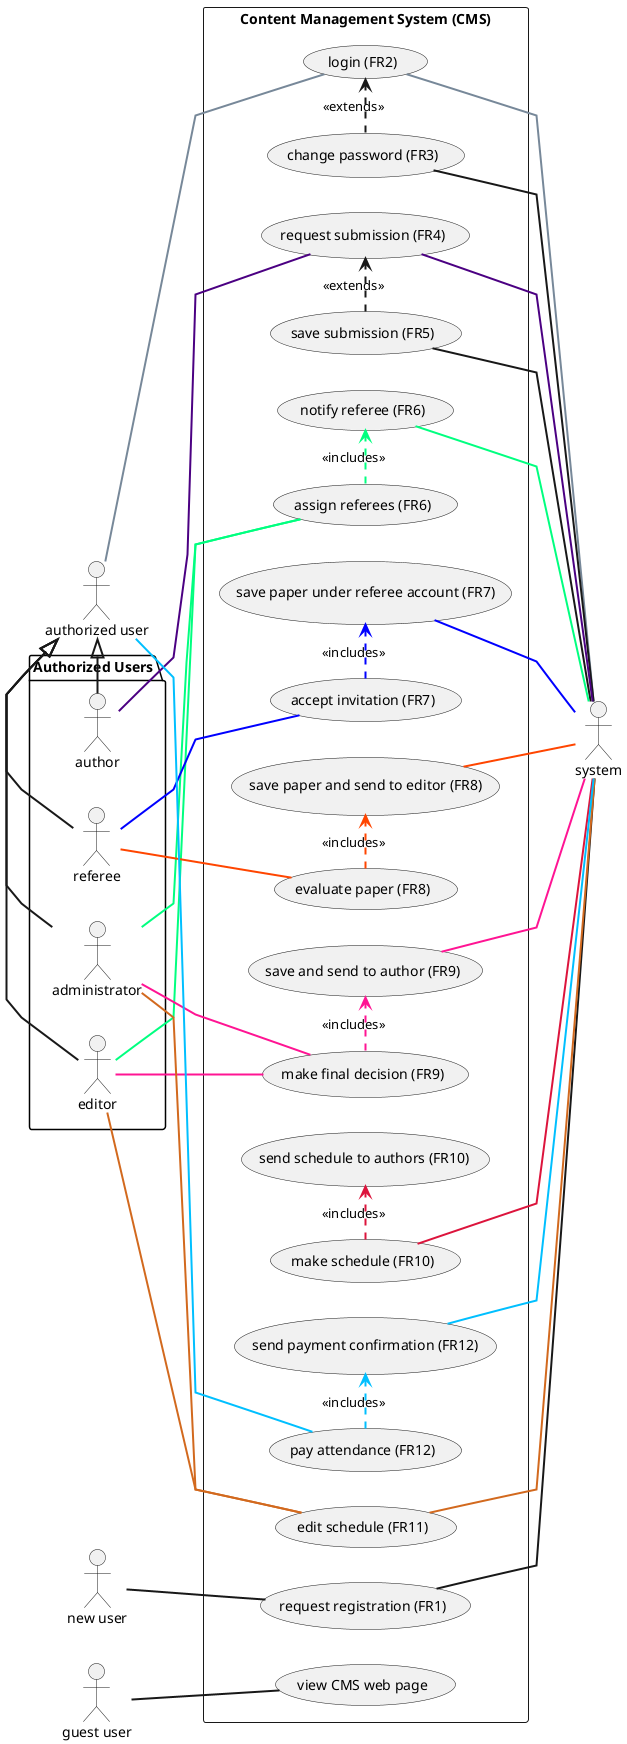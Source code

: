 @startuml
left to right direction
skinparam linetype  polyline
'scale 2
'scale 1080 width
skinparam arrowThickness 2

actor "new user" as nu
actor "authorized user" as auth

package "Authorized Users" {
  actor administrator as ad
  actor editor as ed
  actor referee as ref
  actor author as au
  ad -left-|> auth
  ed -left-|> auth
  ref -left-|> auth
  au -left-|> auth
}

actor system as sys



actor "guest user" as gu
rectangle "Content Management System (CMS)" {
  usecase "request registration (FR1)" as rr

  usecase "login (FR2)" as login

  usecase "change password (FR3)" as cp

  usecase "request submission (FR4)" as requestsubmit

  usecase "save submission (FR5)" as ss

  usecase "assign referees (FR6)" as ar
  usecase "notify referee (FR6)" as notifyref

  usecase "accept invitation (FR7)" as acceptin
  usecase "save paper under referee account (FR7)" as saveref

  usecase "evaluate paper (FR8)" as ep
  usecase "save paper and send to editor (FR8)" as sendeditor

  usecase "make final decision (FR9)" as md
  usecase "save and send to author (FR9)" as senddecauthor

  usecase "make schedule (FR10)" as ms
  usecase "send schedule to authors (FR10)" as sendschedauth

  usecase "edit schedule (FR11)" as es

  usecase "pay attendance (FR12)" as pay
  usecase "send payment confirmation (FR12)" as payconf


  usecase "view CMS web page" as viewpage


}

'should have more than 12 use cases (some functional requrements may have more than one use case)'

'1'
nu -- rr
rr -- sys

'2'
auth -[#lightslategrey]- login
login -[#lightslategrey]- sys

'3'
cp .> login : <<extends>>
cp -- sys

'4'
'this one should be complete'
au -[#indigo]- requestsubmit
requestsubmit -[#indigo]- sys

'5'
ss .> requestsubmit : <<extends>>
ss -- sys

'6'
ed -[#springgreen]- ar
ad -[#springgreen]- ar
ar .[#springgreen]> notifyref : <<includes>>
notifyref -[#springgreen]- sys

'7'
ref -[#blue]- acceptin
acceptin .[#blue]> saveref : <<includes>>
saveref -[#blue]- sys

'8'
ref -[#orangered]- ep
ep .[#orangered]> sendeditor : <<includes>>
sendeditor -[#orangered]- sys

'9'
ed -[#deeppink]- md
ad -[#deeppink]- md
md .[#deeppink]> senddecauthor : <<includes>>
senddecauthor -[#deeppink]- sys

'10'
ms -[#crimson]- sys
ms .[#crimson]> sendschedauth : <<includes>>

'11'
ed -[#chocolate]- es
ad -[#chocolate]- es
es -[#chocolate]- sys

'12'
auth -[#deepskyblue]- pay
pay .[#deepskyblue]> payconf : <<includes>>
payconf -[#deepskyblue]- sys

'other'
gu -- viewpage

@enduml
